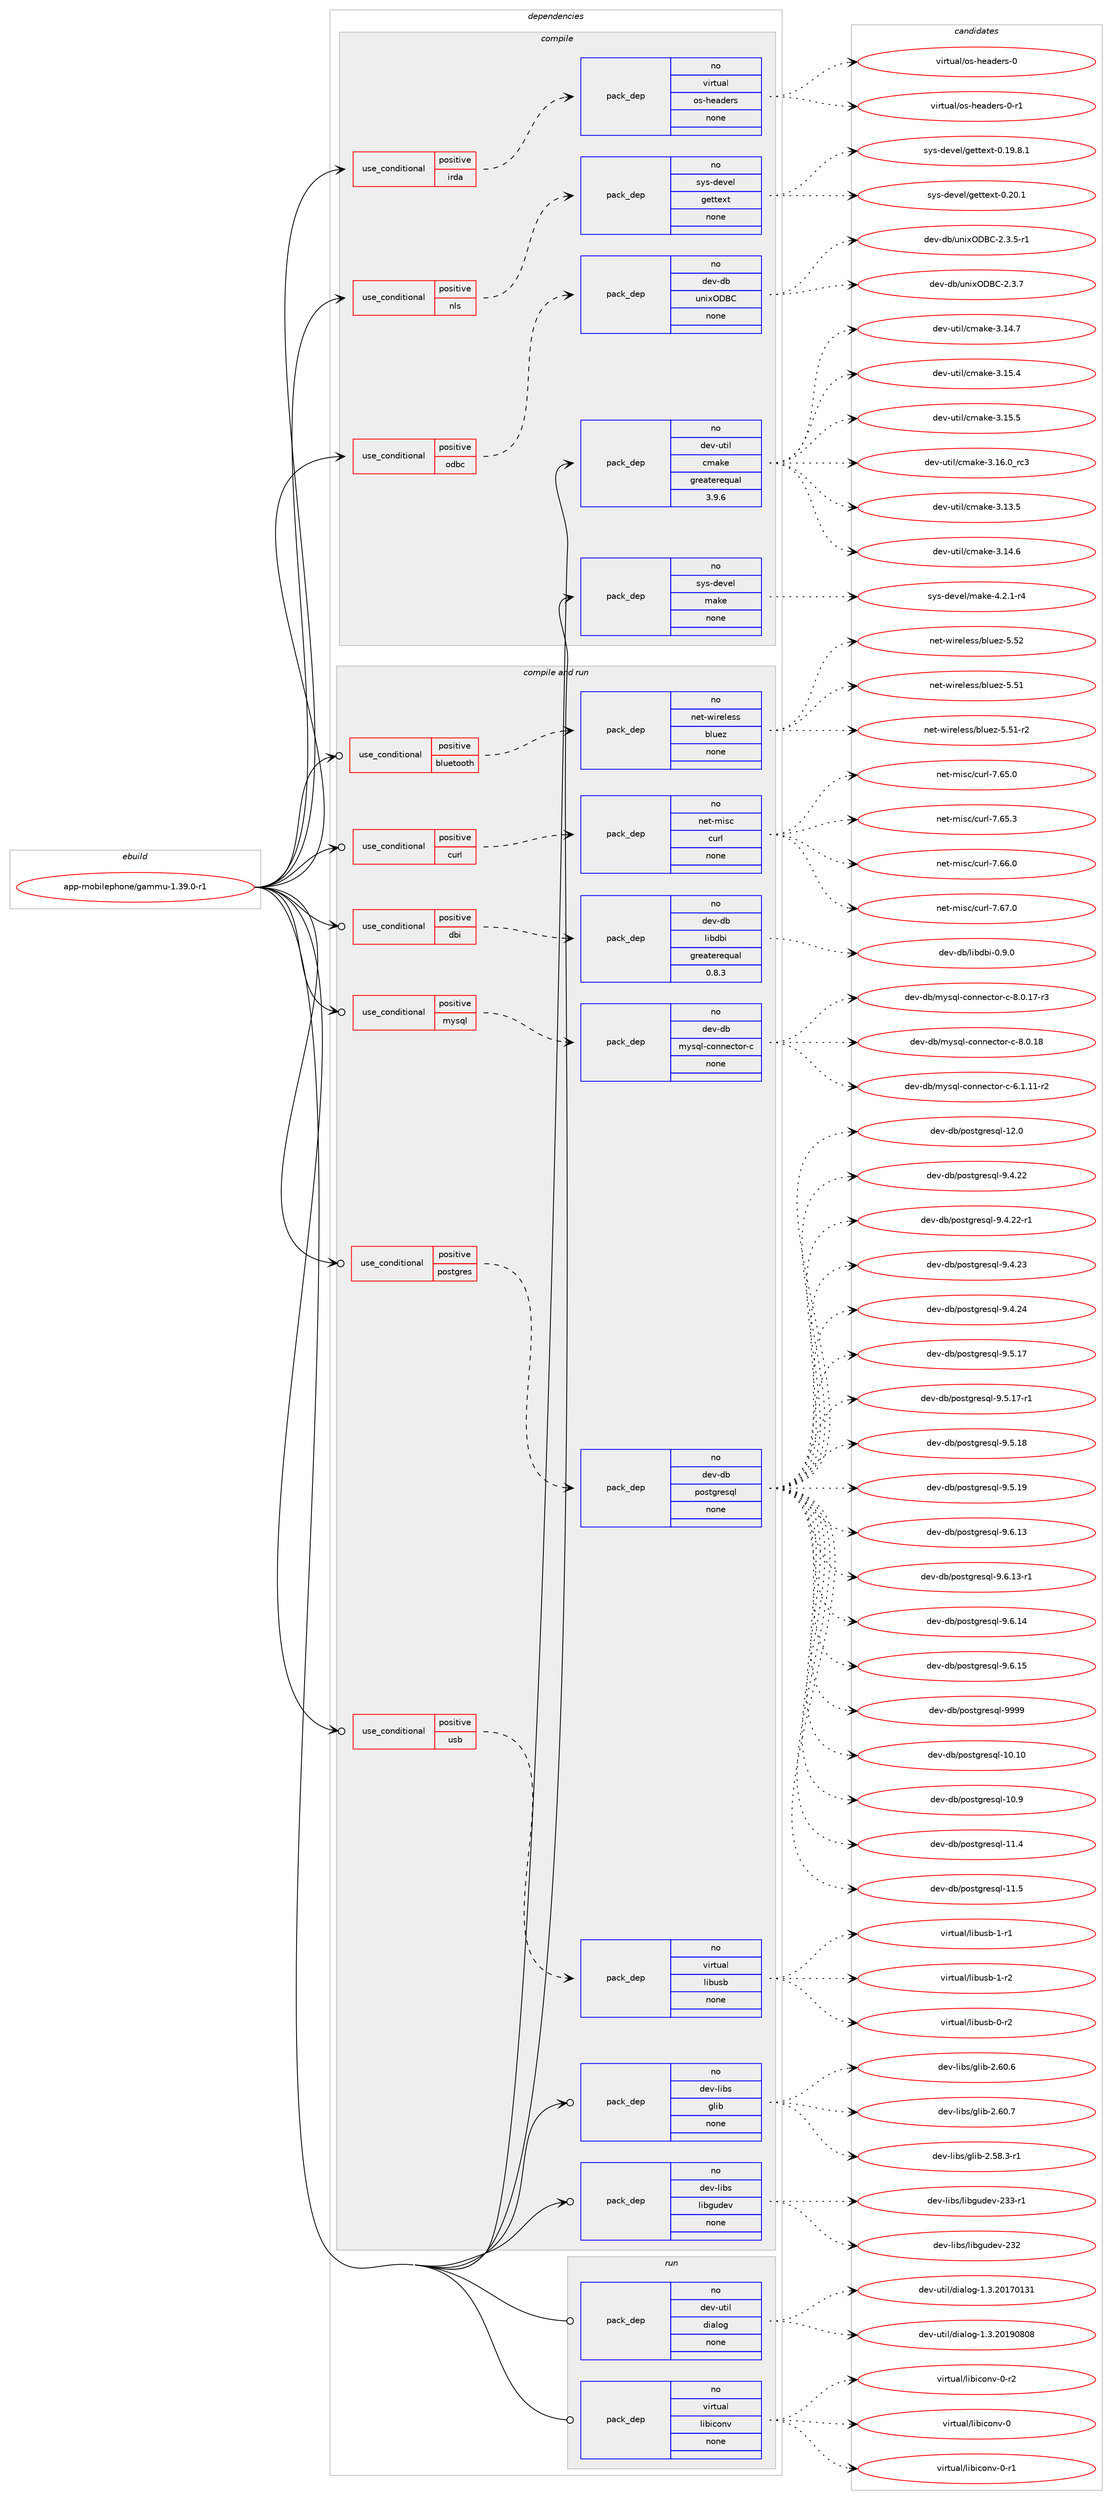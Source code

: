 digraph prolog {

# *************
# Graph options
# *************

newrank=true;
concentrate=true;
compound=true;
graph [rankdir=LR,fontname=Helvetica,fontsize=10,ranksep=1.5];#, ranksep=2.5, nodesep=0.2];
edge  [arrowhead=vee];
node  [fontname=Helvetica,fontsize=10];

# **********
# The ebuild
# **********

subgraph cluster_leftcol {
color=gray;
rank=same;
label=<<i>ebuild</i>>;
id [label="app-mobilephone/gammu-1.39.0-r1", color=red, width=4, href="../app-mobilephone/gammu-1.39.0-r1.svg"];
}

# ****************
# The dependencies
# ****************

subgraph cluster_midcol {
color=gray;
label=<<i>dependencies</i>>;
subgraph cluster_compile {
fillcolor="#eeeeee";
style=filled;
label=<<i>compile</i>>;
subgraph cond119696 {
dependency501190 [label=<<TABLE BORDER="0" CELLBORDER="1" CELLSPACING="0" CELLPADDING="4"><TR><TD ROWSPAN="3" CELLPADDING="10">use_conditional</TD></TR><TR><TD>positive</TD></TR><TR><TD>irda</TD></TR></TABLE>>, shape=none, color=red];
subgraph pack372430 {
dependency501191 [label=<<TABLE BORDER="0" CELLBORDER="1" CELLSPACING="0" CELLPADDING="4" WIDTH="220"><TR><TD ROWSPAN="6" CELLPADDING="30">pack_dep</TD></TR><TR><TD WIDTH="110">no</TD></TR><TR><TD>virtual</TD></TR><TR><TD>os-headers</TD></TR><TR><TD>none</TD></TR><TR><TD></TD></TR></TABLE>>, shape=none, color=blue];
}
dependency501190:e -> dependency501191:w [weight=20,style="dashed",arrowhead="vee"];
}
id:e -> dependency501190:w [weight=20,style="solid",arrowhead="vee"];
subgraph cond119697 {
dependency501192 [label=<<TABLE BORDER="0" CELLBORDER="1" CELLSPACING="0" CELLPADDING="4"><TR><TD ROWSPAN="3" CELLPADDING="10">use_conditional</TD></TR><TR><TD>positive</TD></TR><TR><TD>nls</TD></TR></TABLE>>, shape=none, color=red];
subgraph pack372431 {
dependency501193 [label=<<TABLE BORDER="0" CELLBORDER="1" CELLSPACING="0" CELLPADDING="4" WIDTH="220"><TR><TD ROWSPAN="6" CELLPADDING="30">pack_dep</TD></TR><TR><TD WIDTH="110">no</TD></TR><TR><TD>sys-devel</TD></TR><TR><TD>gettext</TD></TR><TR><TD>none</TD></TR><TR><TD></TD></TR></TABLE>>, shape=none, color=blue];
}
dependency501192:e -> dependency501193:w [weight=20,style="dashed",arrowhead="vee"];
}
id:e -> dependency501192:w [weight=20,style="solid",arrowhead="vee"];
subgraph cond119698 {
dependency501194 [label=<<TABLE BORDER="0" CELLBORDER="1" CELLSPACING="0" CELLPADDING="4"><TR><TD ROWSPAN="3" CELLPADDING="10">use_conditional</TD></TR><TR><TD>positive</TD></TR><TR><TD>odbc</TD></TR></TABLE>>, shape=none, color=red];
subgraph pack372432 {
dependency501195 [label=<<TABLE BORDER="0" CELLBORDER="1" CELLSPACING="0" CELLPADDING="4" WIDTH="220"><TR><TD ROWSPAN="6" CELLPADDING="30">pack_dep</TD></TR><TR><TD WIDTH="110">no</TD></TR><TR><TD>dev-db</TD></TR><TR><TD>unixODBC</TD></TR><TR><TD>none</TD></TR><TR><TD></TD></TR></TABLE>>, shape=none, color=blue];
}
dependency501194:e -> dependency501195:w [weight=20,style="dashed",arrowhead="vee"];
}
id:e -> dependency501194:w [weight=20,style="solid",arrowhead="vee"];
subgraph pack372433 {
dependency501196 [label=<<TABLE BORDER="0" CELLBORDER="1" CELLSPACING="0" CELLPADDING="4" WIDTH="220"><TR><TD ROWSPAN="6" CELLPADDING="30">pack_dep</TD></TR><TR><TD WIDTH="110">no</TD></TR><TR><TD>dev-util</TD></TR><TR><TD>cmake</TD></TR><TR><TD>greaterequal</TD></TR><TR><TD>3.9.6</TD></TR></TABLE>>, shape=none, color=blue];
}
id:e -> dependency501196:w [weight=20,style="solid",arrowhead="vee"];
subgraph pack372434 {
dependency501197 [label=<<TABLE BORDER="0" CELLBORDER="1" CELLSPACING="0" CELLPADDING="4" WIDTH="220"><TR><TD ROWSPAN="6" CELLPADDING="30">pack_dep</TD></TR><TR><TD WIDTH="110">no</TD></TR><TR><TD>sys-devel</TD></TR><TR><TD>make</TD></TR><TR><TD>none</TD></TR><TR><TD></TD></TR></TABLE>>, shape=none, color=blue];
}
id:e -> dependency501197:w [weight=20,style="solid",arrowhead="vee"];
}
subgraph cluster_compileandrun {
fillcolor="#eeeeee";
style=filled;
label=<<i>compile and run</i>>;
subgraph cond119699 {
dependency501198 [label=<<TABLE BORDER="0" CELLBORDER="1" CELLSPACING="0" CELLPADDING="4"><TR><TD ROWSPAN="3" CELLPADDING="10">use_conditional</TD></TR><TR><TD>positive</TD></TR><TR><TD>bluetooth</TD></TR></TABLE>>, shape=none, color=red];
subgraph pack372435 {
dependency501199 [label=<<TABLE BORDER="0" CELLBORDER="1" CELLSPACING="0" CELLPADDING="4" WIDTH="220"><TR><TD ROWSPAN="6" CELLPADDING="30">pack_dep</TD></TR><TR><TD WIDTH="110">no</TD></TR><TR><TD>net-wireless</TD></TR><TR><TD>bluez</TD></TR><TR><TD>none</TD></TR><TR><TD></TD></TR></TABLE>>, shape=none, color=blue];
}
dependency501198:e -> dependency501199:w [weight=20,style="dashed",arrowhead="vee"];
}
id:e -> dependency501198:w [weight=20,style="solid",arrowhead="odotvee"];
subgraph cond119700 {
dependency501200 [label=<<TABLE BORDER="0" CELLBORDER="1" CELLSPACING="0" CELLPADDING="4"><TR><TD ROWSPAN="3" CELLPADDING="10">use_conditional</TD></TR><TR><TD>positive</TD></TR><TR><TD>curl</TD></TR></TABLE>>, shape=none, color=red];
subgraph pack372436 {
dependency501201 [label=<<TABLE BORDER="0" CELLBORDER="1" CELLSPACING="0" CELLPADDING="4" WIDTH="220"><TR><TD ROWSPAN="6" CELLPADDING="30">pack_dep</TD></TR><TR><TD WIDTH="110">no</TD></TR><TR><TD>net-misc</TD></TR><TR><TD>curl</TD></TR><TR><TD>none</TD></TR><TR><TD></TD></TR></TABLE>>, shape=none, color=blue];
}
dependency501200:e -> dependency501201:w [weight=20,style="dashed",arrowhead="vee"];
}
id:e -> dependency501200:w [weight=20,style="solid",arrowhead="odotvee"];
subgraph cond119701 {
dependency501202 [label=<<TABLE BORDER="0" CELLBORDER="1" CELLSPACING="0" CELLPADDING="4"><TR><TD ROWSPAN="3" CELLPADDING="10">use_conditional</TD></TR><TR><TD>positive</TD></TR><TR><TD>dbi</TD></TR></TABLE>>, shape=none, color=red];
subgraph pack372437 {
dependency501203 [label=<<TABLE BORDER="0" CELLBORDER="1" CELLSPACING="0" CELLPADDING="4" WIDTH="220"><TR><TD ROWSPAN="6" CELLPADDING="30">pack_dep</TD></TR><TR><TD WIDTH="110">no</TD></TR><TR><TD>dev-db</TD></TR><TR><TD>libdbi</TD></TR><TR><TD>greaterequal</TD></TR><TR><TD>0.8.3</TD></TR></TABLE>>, shape=none, color=blue];
}
dependency501202:e -> dependency501203:w [weight=20,style="dashed",arrowhead="vee"];
}
id:e -> dependency501202:w [weight=20,style="solid",arrowhead="odotvee"];
subgraph cond119702 {
dependency501204 [label=<<TABLE BORDER="0" CELLBORDER="1" CELLSPACING="0" CELLPADDING="4"><TR><TD ROWSPAN="3" CELLPADDING="10">use_conditional</TD></TR><TR><TD>positive</TD></TR><TR><TD>mysql</TD></TR></TABLE>>, shape=none, color=red];
subgraph pack372438 {
dependency501205 [label=<<TABLE BORDER="0" CELLBORDER="1" CELLSPACING="0" CELLPADDING="4" WIDTH="220"><TR><TD ROWSPAN="6" CELLPADDING="30">pack_dep</TD></TR><TR><TD WIDTH="110">no</TD></TR><TR><TD>dev-db</TD></TR><TR><TD>mysql-connector-c</TD></TR><TR><TD>none</TD></TR><TR><TD></TD></TR></TABLE>>, shape=none, color=blue];
}
dependency501204:e -> dependency501205:w [weight=20,style="dashed",arrowhead="vee"];
}
id:e -> dependency501204:w [weight=20,style="solid",arrowhead="odotvee"];
subgraph cond119703 {
dependency501206 [label=<<TABLE BORDER="0" CELLBORDER="1" CELLSPACING="0" CELLPADDING="4"><TR><TD ROWSPAN="3" CELLPADDING="10">use_conditional</TD></TR><TR><TD>positive</TD></TR><TR><TD>postgres</TD></TR></TABLE>>, shape=none, color=red];
subgraph pack372439 {
dependency501207 [label=<<TABLE BORDER="0" CELLBORDER="1" CELLSPACING="0" CELLPADDING="4" WIDTH="220"><TR><TD ROWSPAN="6" CELLPADDING="30">pack_dep</TD></TR><TR><TD WIDTH="110">no</TD></TR><TR><TD>dev-db</TD></TR><TR><TD>postgresql</TD></TR><TR><TD>none</TD></TR><TR><TD></TD></TR></TABLE>>, shape=none, color=blue];
}
dependency501206:e -> dependency501207:w [weight=20,style="dashed",arrowhead="vee"];
}
id:e -> dependency501206:w [weight=20,style="solid",arrowhead="odotvee"];
subgraph cond119704 {
dependency501208 [label=<<TABLE BORDER="0" CELLBORDER="1" CELLSPACING="0" CELLPADDING="4"><TR><TD ROWSPAN="3" CELLPADDING="10">use_conditional</TD></TR><TR><TD>positive</TD></TR><TR><TD>usb</TD></TR></TABLE>>, shape=none, color=red];
subgraph pack372440 {
dependency501209 [label=<<TABLE BORDER="0" CELLBORDER="1" CELLSPACING="0" CELLPADDING="4" WIDTH="220"><TR><TD ROWSPAN="6" CELLPADDING="30">pack_dep</TD></TR><TR><TD WIDTH="110">no</TD></TR><TR><TD>virtual</TD></TR><TR><TD>libusb</TD></TR><TR><TD>none</TD></TR><TR><TD></TD></TR></TABLE>>, shape=none, color=blue];
}
dependency501208:e -> dependency501209:w [weight=20,style="dashed",arrowhead="vee"];
}
id:e -> dependency501208:w [weight=20,style="solid",arrowhead="odotvee"];
subgraph pack372441 {
dependency501210 [label=<<TABLE BORDER="0" CELLBORDER="1" CELLSPACING="0" CELLPADDING="4" WIDTH="220"><TR><TD ROWSPAN="6" CELLPADDING="30">pack_dep</TD></TR><TR><TD WIDTH="110">no</TD></TR><TR><TD>dev-libs</TD></TR><TR><TD>glib</TD></TR><TR><TD>none</TD></TR><TR><TD></TD></TR></TABLE>>, shape=none, color=blue];
}
id:e -> dependency501210:w [weight=20,style="solid",arrowhead="odotvee"];
subgraph pack372442 {
dependency501211 [label=<<TABLE BORDER="0" CELLBORDER="1" CELLSPACING="0" CELLPADDING="4" WIDTH="220"><TR><TD ROWSPAN="6" CELLPADDING="30">pack_dep</TD></TR><TR><TD WIDTH="110">no</TD></TR><TR><TD>dev-libs</TD></TR><TR><TD>libgudev</TD></TR><TR><TD>none</TD></TR><TR><TD></TD></TR></TABLE>>, shape=none, color=blue];
}
id:e -> dependency501211:w [weight=20,style="solid",arrowhead="odotvee"];
}
subgraph cluster_run {
fillcolor="#eeeeee";
style=filled;
label=<<i>run</i>>;
subgraph pack372443 {
dependency501212 [label=<<TABLE BORDER="0" CELLBORDER="1" CELLSPACING="0" CELLPADDING="4" WIDTH="220"><TR><TD ROWSPAN="6" CELLPADDING="30">pack_dep</TD></TR><TR><TD WIDTH="110">no</TD></TR><TR><TD>dev-util</TD></TR><TR><TD>dialog</TD></TR><TR><TD>none</TD></TR><TR><TD></TD></TR></TABLE>>, shape=none, color=blue];
}
id:e -> dependency501212:w [weight=20,style="solid",arrowhead="odot"];
subgraph pack372444 {
dependency501213 [label=<<TABLE BORDER="0" CELLBORDER="1" CELLSPACING="0" CELLPADDING="4" WIDTH="220"><TR><TD ROWSPAN="6" CELLPADDING="30">pack_dep</TD></TR><TR><TD WIDTH="110">no</TD></TR><TR><TD>virtual</TD></TR><TR><TD>libiconv</TD></TR><TR><TD>none</TD></TR><TR><TD></TD></TR></TABLE>>, shape=none, color=blue];
}
id:e -> dependency501213:w [weight=20,style="solid",arrowhead="odot"];
}
}

# **************
# The candidates
# **************

subgraph cluster_choices {
rank=same;
color=gray;
label=<<i>candidates</i>>;

subgraph choice372430 {
color=black;
nodesep=1;
choice118105114116117971084711111545104101971001011141154548 [label="virtual/os-headers-0", color=red, width=4,href="../virtual/os-headers-0.svg"];
choice1181051141161179710847111115451041019710010111411545484511449 [label="virtual/os-headers-0-r1", color=red, width=4,href="../virtual/os-headers-0-r1.svg"];
dependency501191:e -> choice118105114116117971084711111545104101971001011141154548:w [style=dotted,weight="100"];
dependency501191:e -> choice1181051141161179710847111115451041019710010111411545484511449:w [style=dotted,weight="100"];
}
subgraph choice372431 {
color=black;
nodesep=1;
choice1151211154510010111810110847103101116116101120116454846495746564649 [label="sys-devel/gettext-0.19.8.1", color=red, width=4,href="../sys-devel/gettext-0.19.8.1.svg"];
choice115121115451001011181011084710310111611610112011645484650484649 [label="sys-devel/gettext-0.20.1", color=red, width=4,href="../sys-devel/gettext-0.20.1.svg"];
dependency501193:e -> choice1151211154510010111810110847103101116116101120116454846495746564649:w [style=dotted,weight="100"];
dependency501193:e -> choice115121115451001011181011084710310111611610112011645484650484649:w [style=dotted,weight="100"];
}
subgraph choice372432 {
color=black;
nodesep=1;
choice100101118451009847117110105120796866674550465146534511449 [label="dev-db/unixODBC-2.3.5-r1", color=red, width=4,href="../dev-db/unixODBC-2.3.5-r1.svg"];
choice10010111845100984711711010512079686667455046514655 [label="dev-db/unixODBC-2.3.7", color=red, width=4,href="../dev-db/unixODBC-2.3.7.svg"];
dependency501195:e -> choice100101118451009847117110105120796866674550465146534511449:w [style=dotted,weight="100"];
dependency501195:e -> choice10010111845100984711711010512079686667455046514655:w [style=dotted,weight="100"];
}
subgraph choice372433 {
color=black;
nodesep=1;
choice1001011184511711610510847991099710710145514649514653 [label="dev-util/cmake-3.13.5", color=red, width=4,href="../dev-util/cmake-3.13.5.svg"];
choice1001011184511711610510847991099710710145514649524654 [label="dev-util/cmake-3.14.6", color=red, width=4,href="../dev-util/cmake-3.14.6.svg"];
choice1001011184511711610510847991099710710145514649524655 [label="dev-util/cmake-3.14.7", color=red, width=4,href="../dev-util/cmake-3.14.7.svg"];
choice1001011184511711610510847991099710710145514649534652 [label="dev-util/cmake-3.15.4", color=red, width=4,href="../dev-util/cmake-3.15.4.svg"];
choice1001011184511711610510847991099710710145514649534653 [label="dev-util/cmake-3.15.5", color=red, width=4,href="../dev-util/cmake-3.15.5.svg"];
choice1001011184511711610510847991099710710145514649544648951149951 [label="dev-util/cmake-3.16.0_rc3", color=red, width=4,href="../dev-util/cmake-3.16.0_rc3.svg"];
dependency501196:e -> choice1001011184511711610510847991099710710145514649514653:w [style=dotted,weight="100"];
dependency501196:e -> choice1001011184511711610510847991099710710145514649524654:w [style=dotted,weight="100"];
dependency501196:e -> choice1001011184511711610510847991099710710145514649524655:w [style=dotted,weight="100"];
dependency501196:e -> choice1001011184511711610510847991099710710145514649534652:w [style=dotted,weight="100"];
dependency501196:e -> choice1001011184511711610510847991099710710145514649534653:w [style=dotted,weight="100"];
dependency501196:e -> choice1001011184511711610510847991099710710145514649544648951149951:w [style=dotted,weight="100"];
}
subgraph choice372434 {
color=black;
nodesep=1;
choice1151211154510010111810110847109971071014552465046494511452 [label="sys-devel/make-4.2.1-r4", color=red, width=4,href="../sys-devel/make-4.2.1-r4.svg"];
dependency501197:e -> choice1151211154510010111810110847109971071014552465046494511452:w [style=dotted,weight="100"];
}
subgraph choice372435 {
color=black;
nodesep=1;
choice1101011164511910511410110810111511547981081171011224553465349 [label="net-wireless/bluez-5.51", color=red, width=4,href="../net-wireless/bluez-5.51.svg"];
choice11010111645119105114101108101115115479810811710112245534653494511450 [label="net-wireless/bluez-5.51-r2", color=red, width=4,href="../net-wireless/bluez-5.51-r2.svg"];
choice1101011164511910511410110810111511547981081171011224553465350 [label="net-wireless/bluez-5.52", color=red, width=4,href="../net-wireless/bluez-5.52.svg"];
dependency501199:e -> choice1101011164511910511410110810111511547981081171011224553465349:w [style=dotted,weight="100"];
dependency501199:e -> choice11010111645119105114101108101115115479810811710112245534653494511450:w [style=dotted,weight="100"];
dependency501199:e -> choice1101011164511910511410110810111511547981081171011224553465350:w [style=dotted,weight="100"];
}
subgraph choice372436 {
color=black;
nodesep=1;
choice1101011164510910511599479911711410845554654534648 [label="net-misc/curl-7.65.0", color=red, width=4,href="../net-misc/curl-7.65.0.svg"];
choice1101011164510910511599479911711410845554654534651 [label="net-misc/curl-7.65.3", color=red, width=4,href="../net-misc/curl-7.65.3.svg"];
choice1101011164510910511599479911711410845554654544648 [label="net-misc/curl-7.66.0", color=red, width=4,href="../net-misc/curl-7.66.0.svg"];
choice1101011164510910511599479911711410845554654554648 [label="net-misc/curl-7.67.0", color=red, width=4,href="../net-misc/curl-7.67.0.svg"];
dependency501201:e -> choice1101011164510910511599479911711410845554654534648:w [style=dotted,weight="100"];
dependency501201:e -> choice1101011164510910511599479911711410845554654534651:w [style=dotted,weight="100"];
dependency501201:e -> choice1101011164510910511599479911711410845554654544648:w [style=dotted,weight="100"];
dependency501201:e -> choice1101011164510910511599479911711410845554654554648:w [style=dotted,weight="100"];
}
subgraph choice372437 {
color=black;
nodesep=1;
choice1001011184510098471081059810098105454846574648 [label="dev-db/libdbi-0.9.0", color=red, width=4,href="../dev-db/libdbi-0.9.0.svg"];
dependency501203:e -> choice1001011184510098471081059810098105454846574648:w [style=dotted,weight="100"];
}
subgraph choice372438 {
color=black;
nodesep=1;
choice1001011184510098471091211151131084599111110110101991161111144599455446494649494511450 [label="dev-db/mysql-connector-c-6.1.11-r2", color=red, width=4,href="../dev-db/mysql-connector-c-6.1.11-r2.svg"];
choice1001011184510098471091211151131084599111110110101991161111144599455646484649554511451 [label="dev-db/mysql-connector-c-8.0.17-r3", color=red, width=4,href="../dev-db/mysql-connector-c-8.0.17-r3.svg"];
choice100101118451009847109121115113108459911111011010199116111114459945564648464956 [label="dev-db/mysql-connector-c-8.0.18", color=red, width=4,href="../dev-db/mysql-connector-c-8.0.18.svg"];
dependency501205:e -> choice1001011184510098471091211151131084599111110110101991161111144599455446494649494511450:w [style=dotted,weight="100"];
dependency501205:e -> choice1001011184510098471091211151131084599111110110101991161111144599455646484649554511451:w [style=dotted,weight="100"];
dependency501205:e -> choice100101118451009847109121115113108459911111011010199116111114459945564648464956:w [style=dotted,weight="100"];
}
subgraph choice372439 {
color=black;
nodesep=1;
choice100101118451009847112111115116103114101115113108454948464948 [label="dev-db/postgresql-10.10", color=red, width=4,href="../dev-db/postgresql-10.10.svg"];
choice1001011184510098471121111151161031141011151131084549484657 [label="dev-db/postgresql-10.9", color=red, width=4,href="../dev-db/postgresql-10.9.svg"];
choice1001011184510098471121111151161031141011151131084549494652 [label="dev-db/postgresql-11.4", color=red, width=4,href="../dev-db/postgresql-11.4.svg"];
choice1001011184510098471121111151161031141011151131084549494653 [label="dev-db/postgresql-11.5", color=red, width=4,href="../dev-db/postgresql-11.5.svg"];
choice1001011184510098471121111151161031141011151131084549504648 [label="dev-db/postgresql-12.0", color=red, width=4,href="../dev-db/postgresql-12.0.svg"];
choice10010111845100984711211111511610311410111511310845574652465050 [label="dev-db/postgresql-9.4.22", color=red, width=4,href="../dev-db/postgresql-9.4.22.svg"];
choice100101118451009847112111115116103114101115113108455746524650504511449 [label="dev-db/postgresql-9.4.22-r1", color=red, width=4,href="../dev-db/postgresql-9.4.22-r1.svg"];
choice10010111845100984711211111511610311410111511310845574652465051 [label="dev-db/postgresql-9.4.23", color=red, width=4,href="../dev-db/postgresql-9.4.23.svg"];
choice10010111845100984711211111511610311410111511310845574652465052 [label="dev-db/postgresql-9.4.24", color=red, width=4,href="../dev-db/postgresql-9.4.24.svg"];
choice10010111845100984711211111511610311410111511310845574653464955 [label="dev-db/postgresql-9.5.17", color=red, width=4,href="../dev-db/postgresql-9.5.17.svg"];
choice100101118451009847112111115116103114101115113108455746534649554511449 [label="dev-db/postgresql-9.5.17-r1", color=red, width=4,href="../dev-db/postgresql-9.5.17-r1.svg"];
choice10010111845100984711211111511610311410111511310845574653464956 [label="dev-db/postgresql-9.5.18", color=red, width=4,href="../dev-db/postgresql-9.5.18.svg"];
choice10010111845100984711211111511610311410111511310845574653464957 [label="dev-db/postgresql-9.5.19", color=red, width=4,href="../dev-db/postgresql-9.5.19.svg"];
choice10010111845100984711211111511610311410111511310845574654464951 [label="dev-db/postgresql-9.6.13", color=red, width=4,href="../dev-db/postgresql-9.6.13.svg"];
choice100101118451009847112111115116103114101115113108455746544649514511449 [label="dev-db/postgresql-9.6.13-r1", color=red, width=4,href="../dev-db/postgresql-9.6.13-r1.svg"];
choice10010111845100984711211111511610311410111511310845574654464952 [label="dev-db/postgresql-9.6.14", color=red, width=4,href="../dev-db/postgresql-9.6.14.svg"];
choice10010111845100984711211111511610311410111511310845574654464953 [label="dev-db/postgresql-9.6.15", color=red, width=4,href="../dev-db/postgresql-9.6.15.svg"];
choice1001011184510098471121111151161031141011151131084557575757 [label="dev-db/postgresql-9999", color=red, width=4,href="../dev-db/postgresql-9999.svg"];
dependency501207:e -> choice100101118451009847112111115116103114101115113108454948464948:w [style=dotted,weight="100"];
dependency501207:e -> choice1001011184510098471121111151161031141011151131084549484657:w [style=dotted,weight="100"];
dependency501207:e -> choice1001011184510098471121111151161031141011151131084549494652:w [style=dotted,weight="100"];
dependency501207:e -> choice1001011184510098471121111151161031141011151131084549494653:w [style=dotted,weight="100"];
dependency501207:e -> choice1001011184510098471121111151161031141011151131084549504648:w [style=dotted,weight="100"];
dependency501207:e -> choice10010111845100984711211111511610311410111511310845574652465050:w [style=dotted,weight="100"];
dependency501207:e -> choice100101118451009847112111115116103114101115113108455746524650504511449:w [style=dotted,weight="100"];
dependency501207:e -> choice10010111845100984711211111511610311410111511310845574652465051:w [style=dotted,weight="100"];
dependency501207:e -> choice10010111845100984711211111511610311410111511310845574652465052:w [style=dotted,weight="100"];
dependency501207:e -> choice10010111845100984711211111511610311410111511310845574653464955:w [style=dotted,weight="100"];
dependency501207:e -> choice100101118451009847112111115116103114101115113108455746534649554511449:w [style=dotted,weight="100"];
dependency501207:e -> choice10010111845100984711211111511610311410111511310845574653464956:w [style=dotted,weight="100"];
dependency501207:e -> choice10010111845100984711211111511610311410111511310845574653464957:w [style=dotted,weight="100"];
dependency501207:e -> choice10010111845100984711211111511610311410111511310845574654464951:w [style=dotted,weight="100"];
dependency501207:e -> choice100101118451009847112111115116103114101115113108455746544649514511449:w [style=dotted,weight="100"];
dependency501207:e -> choice10010111845100984711211111511610311410111511310845574654464952:w [style=dotted,weight="100"];
dependency501207:e -> choice10010111845100984711211111511610311410111511310845574654464953:w [style=dotted,weight="100"];
dependency501207:e -> choice1001011184510098471121111151161031141011151131084557575757:w [style=dotted,weight="100"];
}
subgraph choice372440 {
color=black;
nodesep=1;
choice1181051141161179710847108105981171159845484511450 [label="virtual/libusb-0-r2", color=red, width=4,href="../virtual/libusb-0-r2.svg"];
choice1181051141161179710847108105981171159845494511449 [label="virtual/libusb-1-r1", color=red, width=4,href="../virtual/libusb-1-r1.svg"];
choice1181051141161179710847108105981171159845494511450 [label="virtual/libusb-1-r2", color=red, width=4,href="../virtual/libusb-1-r2.svg"];
dependency501209:e -> choice1181051141161179710847108105981171159845484511450:w [style=dotted,weight="100"];
dependency501209:e -> choice1181051141161179710847108105981171159845494511449:w [style=dotted,weight="100"];
dependency501209:e -> choice1181051141161179710847108105981171159845494511450:w [style=dotted,weight="100"];
}
subgraph choice372441 {
color=black;
nodesep=1;
choice10010111845108105981154710310810598455046535646514511449 [label="dev-libs/glib-2.58.3-r1", color=red, width=4,href="../dev-libs/glib-2.58.3-r1.svg"];
choice1001011184510810598115471031081059845504654484654 [label="dev-libs/glib-2.60.6", color=red, width=4,href="../dev-libs/glib-2.60.6.svg"];
choice1001011184510810598115471031081059845504654484655 [label="dev-libs/glib-2.60.7", color=red, width=4,href="../dev-libs/glib-2.60.7.svg"];
dependency501210:e -> choice10010111845108105981154710310810598455046535646514511449:w [style=dotted,weight="100"];
dependency501210:e -> choice1001011184510810598115471031081059845504654484654:w [style=dotted,weight="100"];
dependency501210:e -> choice1001011184510810598115471031081059845504654484655:w [style=dotted,weight="100"];
}
subgraph choice372442 {
color=black;
nodesep=1;
choice1001011184510810598115471081059810311710010111845505150 [label="dev-libs/libgudev-232", color=red, width=4,href="../dev-libs/libgudev-232.svg"];
choice10010111845108105981154710810598103117100101118455051514511449 [label="dev-libs/libgudev-233-r1", color=red, width=4,href="../dev-libs/libgudev-233-r1.svg"];
dependency501211:e -> choice1001011184510810598115471081059810311710010111845505150:w [style=dotted,weight="100"];
dependency501211:e -> choice10010111845108105981154710810598103117100101118455051514511449:w [style=dotted,weight="100"];
}
subgraph choice372443 {
color=black;
nodesep=1;
choice10010111845117116105108471001059710811110345494651465048495548495149 [label="dev-util/dialog-1.3.20170131", color=red, width=4,href="../dev-util/dialog-1.3.20170131.svg"];
choice10010111845117116105108471001059710811110345494651465048495748564856 [label="dev-util/dialog-1.3.20190808", color=red, width=4,href="../dev-util/dialog-1.3.20190808.svg"];
dependency501212:e -> choice10010111845117116105108471001059710811110345494651465048495548495149:w [style=dotted,weight="100"];
dependency501212:e -> choice10010111845117116105108471001059710811110345494651465048495748564856:w [style=dotted,weight="100"];
}
subgraph choice372444 {
color=black;
nodesep=1;
choice118105114116117971084710810598105991111101184548 [label="virtual/libiconv-0", color=red, width=4,href="../virtual/libiconv-0.svg"];
choice1181051141161179710847108105981059911111011845484511449 [label="virtual/libiconv-0-r1", color=red, width=4,href="../virtual/libiconv-0-r1.svg"];
choice1181051141161179710847108105981059911111011845484511450 [label="virtual/libiconv-0-r2", color=red, width=4,href="../virtual/libiconv-0-r2.svg"];
dependency501213:e -> choice118105114116117971084710810598105991111101184548:w [style=dotted,weight="100"];
dependency501213:e -> choice1181051141161179710847108105981059911111011845484511449:w [style=dotted,weight="100"];
dependency501213:e -> choice1181051141161179710847108105981059911111011845484511450:w [style=dotted,weight="100"];
}
}

}
